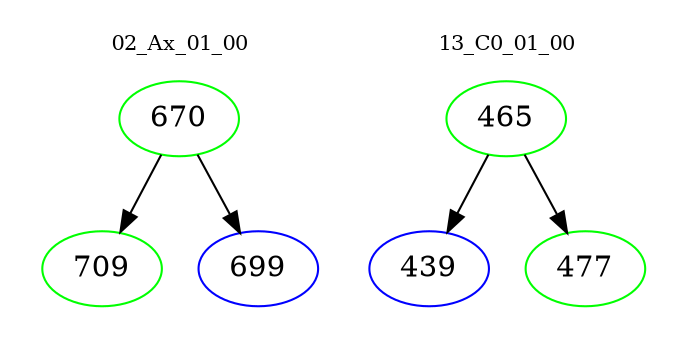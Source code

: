 digraph{
subgraph cluster_0 {
color = white
label = "02_Ax_01_00";
fontsize=10;
T0_670 [label="670", color="green"]
T0_670 -> T0_709 [color="black"]
T0_709 [label="709", color="green"]
T0_670 -> T0_699 [color="black"]
T0_699 [label="699", color="blue"]
}
subgraph cluster_1 {
color = white
label = "13_C0_01_00";
fontsize=10;
T1_465 [label="465", color="green"]
T1_465 -> T1_439 [color="black"]
T1_439 [label="439", color="blue"]
T1_465 -> T1_477 [color="black"]
T1_477 [label="477", color="green"]
}
}
